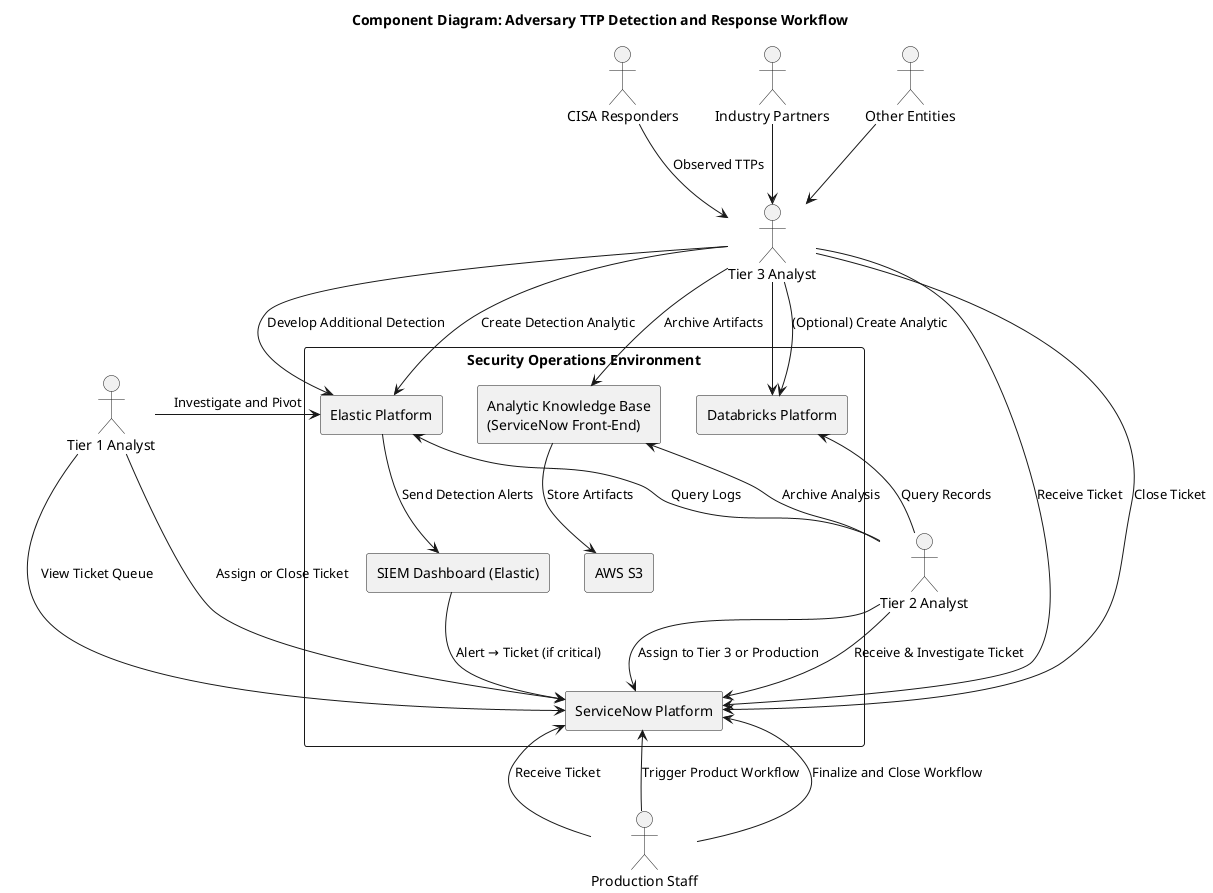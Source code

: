 @startuml
	title Component Diagram: Adversary TTP Detection and Response Workflow
	' left to right direction
	skinparam componentStyle rectangle
	
	'rectangle "External Observers" {
	  actor :CISA Responders:
	  actor :Industry Partners:
	  actor :Other Entities:
	
	  ' [CISA Responders]
	  ' [Industry Partners]
	  ' [Other Entities]
	'}
	
	rectangle "Security Operations Environment" {
	  [Elastic Platform] as Elastic
	  [Databricks Platform] as Databricks
	  [ServiceNow Platform] as ServiceNow
	  [SIEM Dashboard (Elastic)] as SIEM
	  [AWS S3] as S3
	  [Analytic Knowledge Base\n(ServiceNow Front-End)] as AKB
	}
	
	'rectangle "Actors" {
		actor :Tier 1 Analyst:
		actor :Tier 2 Analyst:
		actor :Tier 3 Analyst:
		actor :Production Staff:
	  ' [Tier 1 Analyst]
	  ' [Tier 2 Analyst]
	  ' [Tier 3 Analyst]
	  ' [Production Staff]
	'}
	
	' Flow start
	[CISA Responders] --> [Tier 3 Analyst] : Observed TTPs
	[Industry Partners] --> [Tier 3 Analyst]
	[Other Entities] --> [Tier 3 Analyst]
	
	[Tier 3 Analyst] -down-> Elastic : Create Detection Analytic
	[Tier 3 Analyst] -down-> Databricks : (Optional) Create Analytic
	Elastic --> SIEM : Send Detection Alerts
	SIEM --> ServiceNow : Alert → Ticket (if critical)
	
	[Tier 1 Analyst] -right-> ServiceNow : View Ticket Queue
	[Tier 1 Analyst] -right-> Elastic : Investigate and Pivot
	[Tier 1 Analyst] -right-> ServiceNow : Assign or Close Ticket
	
	[Tier 2 Analyst] -left-> ServiceNow : Receive & Investigate Ticket
	[Tier 2 Analyst] -left-> Databricks : Query Records
	[Tier 2 Analyst] -left-> Elastic : Query Logs
	[Tier 2 Analyst] -left-> AKB : Archive Analysis
	AKB --> S3 : Store Artifacts
	[Tier 2 Analyst] --> ServiceNow : Assign to Tier 3 or Production
	
	[Production Staff] -up-> ServiceNow : Receive Ticket
	[Production Staff] -up-> ServiceNow : Trigger Product Workflow
	[Production Staff] -up-> ServiceNow : Finalize and Close Workflow
	
	[Tier 3 Analyst] --> ServiceNow : Receive Ticket
	[Tier 3 Analyst] --> Elastic : Develop Additional Detection
	[Tier 3 Analyst] --> Databricks
	[Tier 3 Analyst] --> ServiceNow : Close Ticket
	[Tier 3 Analyst] --> AKB : Archive Artifacts

@enduml
